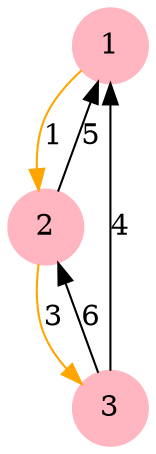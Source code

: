 digraph hgn{ node [shape=circle] 1[color=lightpink, style=filled] 2[color=lightpink, style=filled] 3[color=lightpink, style=filled] 1 -> 2[color=orange, label=1] 2 -> 1[color=black, label=5] 2 -> 3[color=orange, label=3] 3 -> 1[color=black, label=4] 3 -> 2[color=black, label=6]}